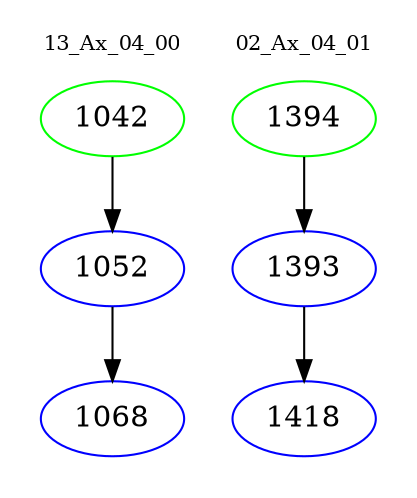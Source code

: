 digraph{
subgraph cluster_0 {
color = white
label = "13_Ax_04_00";
fontsize=10;
T0_1042 [label="1042", color="green"]
T0_1042 -> T0_1052 [color="black"]
T0_1052 [label="1052", color="blue"]
T0_1052 -> T0_1068 [color="black"]
T0_1068 [label="1068", color="blue"]
}
subgraph cluster_1 {
color = white
label = "02_Ax_04_01";
fontsize=10;
T1_1394 [label="1394", color="green"]
T1_1394 -> T1_1393 [color="black"]
T1_1393 [label="1393", color="blue"]
T1_1393 -> T1_1418 [color="black"]
T1_1418 [label="1418", color="blue"]
}
}
